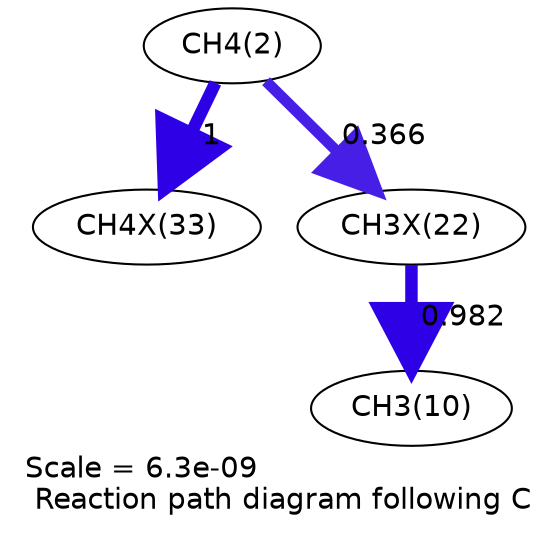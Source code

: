 digraph reaction_paths {
center=1;
s4 -> s51[fontname="Helvetica", penwidth=6, arrowsize=3, color="0.7, 1.5, 0.9"
, label=" 1"];
s4 -> s46[fontname="Helvetica", penwidth=5.24, arrowsize=2.62, color="0.7, 0.866, 0.9"
, label=" 0.366"];
s46 -> s12[fontname="Helvetica", penwidth=5.99, arrowsize=2.99, color="0.7, 1.48, 0.9"
, label=" 0.982"];
s4 [ fontname="Helvetica", label="CH4(2)"];
s12 [ fontname="Helvetica", label="CH3(10)"];
s46 [ fontname="Helvetica", label="CH3X(22)"];
s51 [ fontname="Helvetica", label="CH4X(33)"];
 label = "Scale = 6.3e-09\l Reaction path diagram following C";
 fontname = "Helvetica";
}
